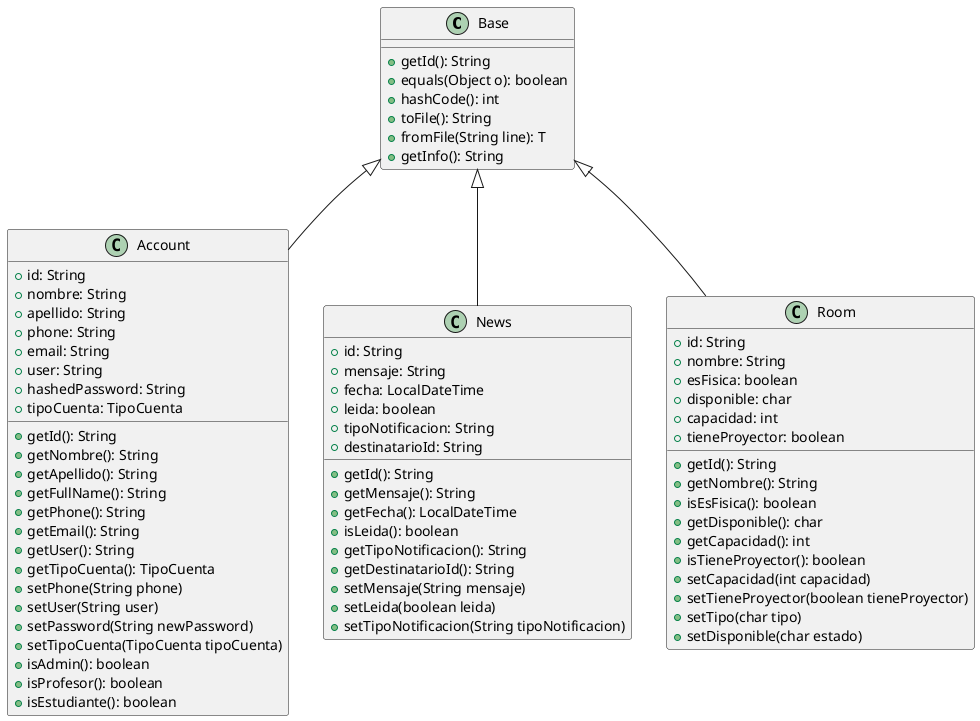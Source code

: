 @startuml

class Base {
    +getId(): String
    +equals(Object o): boolean
    +hashCode(): int
    +toFile(): String
    +fromFile(String line): T
    +getInfo(): String
}

class Account {
    +id: String
    +nombre: String
    +apellido: String
    +phone: String
    +email: String
    +user: String
    +hashedPassword: String
    +tipoCuenta: TipoCuenta
    +getId(): String
    +getNombre(): String
    +getApellido(): String
    +getFullName(): String
    +getPhone(): String
    +getEmail(): String
    +getUser(): String
    +getTipoCuenta(): TipoCuenta
    +setPhone(String phone)
    +setUser(String user)
    +setPassword(String newPassword)
    +setTipoCuenta(TipoCuenta tipoCuenta)
    +isAdmin(): boolean
    +isProfesor(): boolean
    +isEstudiante(): boolean
}

class News {
    +id: String
    +mensaje: String
    +fecha: LocalDateTime
    +leida: boolean
    +tipoNotificacion: String
    +destinatarioId: String
    +getId(): String
    +getMensaje(): String
    +getFecha(): LocalDateTime
    +isLeida(): boolean
    +getTipoNotificacion(): String
    +getDestinatarioId(): String
    +setMensaje(String mensaje)
    +setLeida(boolean leida)
    +setTipoNotificacion(String tipoNotificacion)
}

class Room {
    +id: String
    +nombre: String
    +esFisica: boolean
    +disponible: char
    +capacidad: int
    +tieneProyector: boolean
    +getId(): String
    +getNombre(): String
    +isEsFisica(): boolean
    +getDisponible(): char
    +getCapacidad(): int
    +isTieneProyector(): boolean
    +setCapacidad(int capacidad)
    +setTieneProyector(boolean tieneProyector)
    +setTipo(char tipo)
    +setDisponible(char estado)
}

Base <|-- Account
Base <|-- News
Base <|-- Room

@enduml